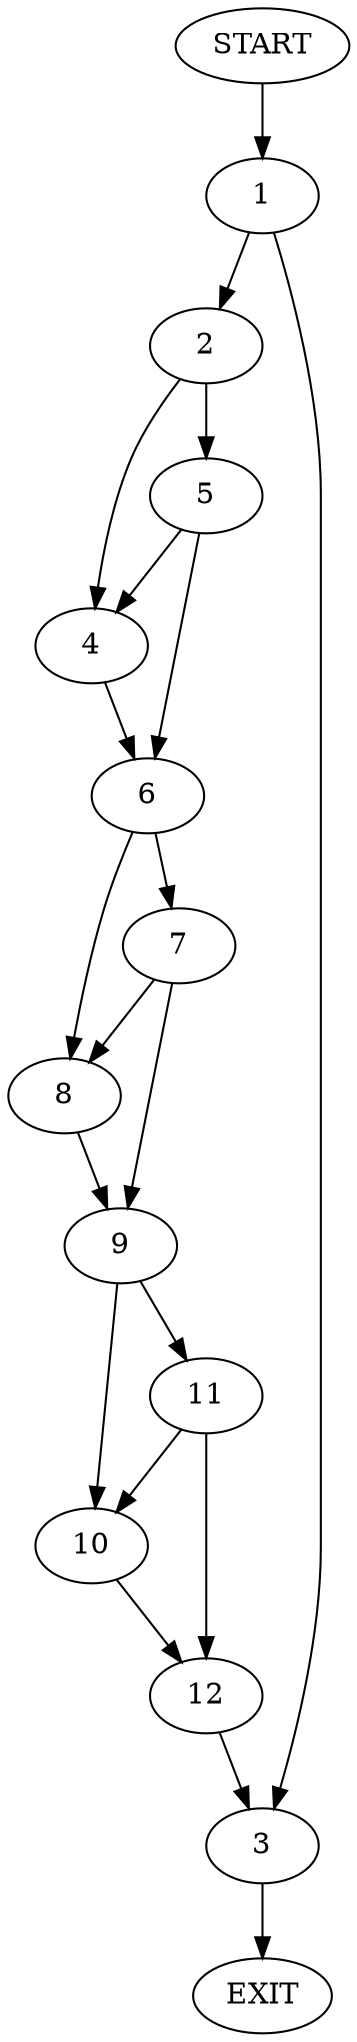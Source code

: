 digraph {
0 [label="START"]
13 [label="EXIT"]
0 -> 1
1 -> 2
1 -> 3
2 -> 4
2 -> 5
3 -> 13
5 -> 4
5 -> 6
4 -> 6
6 -> 7
6 -> 8
8 -> 9
7 -> 9
7 -> 8
9 -> 10
9 -> 11
10 -> 12
11 -> 12
11 -> 10
12 -> 3
}
